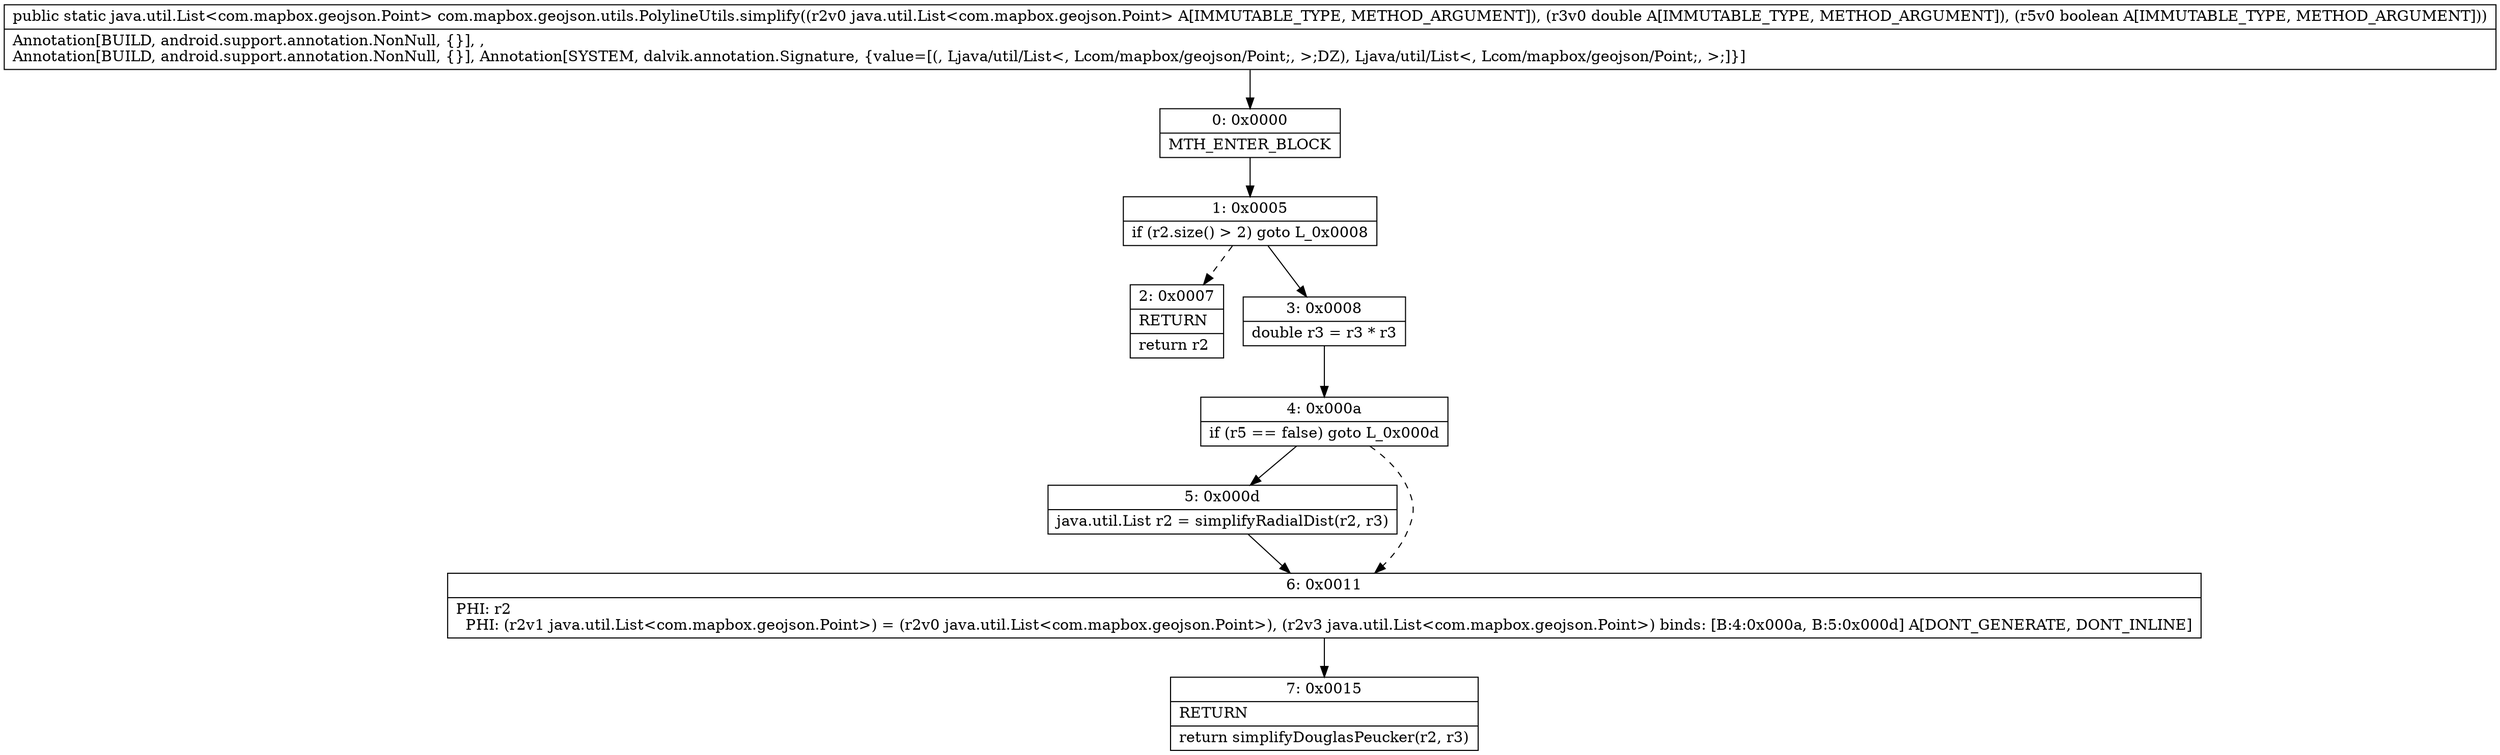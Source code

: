 digraph "CFG forcom.mapbox.geojson.utils.PolylineUtils.simplify(Ljava\/util\/List;DZ)Ljava\/util\/List;" {
Node_0 [shape=record,label="{0\:\ 0x0000|MTH_ENTER_BLOCK\l}"];
Node_1 [shape=record,label="{1\:\ 0x0005|if (r2.size() \> 2) goto L_0x0008\l}"];
Node_2 [shape=record,label="{2\:\ 0x0007|RETURN\l|return r2\l}"];
Node_3 [shape=record,label="{3\:\ 0x0008|double r3 = r3 * r3\l}"];
Node_4 [shape=record,label="{4\:\ 0x000a|if (r5 == false) goto L_0x000d\l}"];
Node_5 [shape=record,label="{5\:\ 0x000d|java.util.List r2 = simplifyRadialDist(r2, r3)\l}"];
Node_6 [shape=record,label="{6\:\ 0x0011|PHI: r2 \l  PHI: (r2v1 java.util.List\<com.mapbox.geojson.Point\>) = (r2v0 java.util.List\<com.mapbox.geojson.Point\>), (r2v3 java.util.List\<com.mapbox.geojson.Point\>) binds: [B:4:0x000a, B:5:0x000d] A[DONT_GENERATE, DONT_INLINE]\l}"];
Node_7 [shape=record,label="{7\:\ 0x0015|RETURN\l|return simplifyDouglasPeucker(r2, r3)\l}"];
MethodNode[shape=record,label="{public static java.util.List\<com.mapbox.geojson.Point\> com.mapbox.geojson.utils.PolylineUtils.simplify((r2v0 java.util.List\<com.mapbox.geojson.Point\> A[IMMUTABLE_TYPE, METHOD_ARGUMENT]), (r3v0 double A[IMMUTABLE_TYPE, METHOD_ARGUMENT]), (r5v0 boolean A[IMMUTABLE_TYPE, METHOD_ARGUMENT]))  | Annotation[BUILD, android.support.annotation.NonNull, \{\}], , \lAnnotation[BUILD, android.support.annotation.NonNull, \{\}], Annotation[SYSTEM, dalvik.annotation.Signature, \{value=[(, Ljava\/util\/List\<, Lcom\/mapbox\/geojson\/Point;, \>;DZ), Ljava\/util\/List\<, Lcom\/mapbox\/geojson\/Point;, \>;]\}]\l}"];
MethodNode -> Node_0;
Node_0 -> Node_1;
Node_1 -> Node_2[style=dashed];
Node_1 -> Node_3;
Node_3 -> Node_4;
Node_4 -> Node_5;
Node_4 -> Node_6[style=dashed];
Node_5 -> Node_6;
Node_6 -> Node_7;
}

